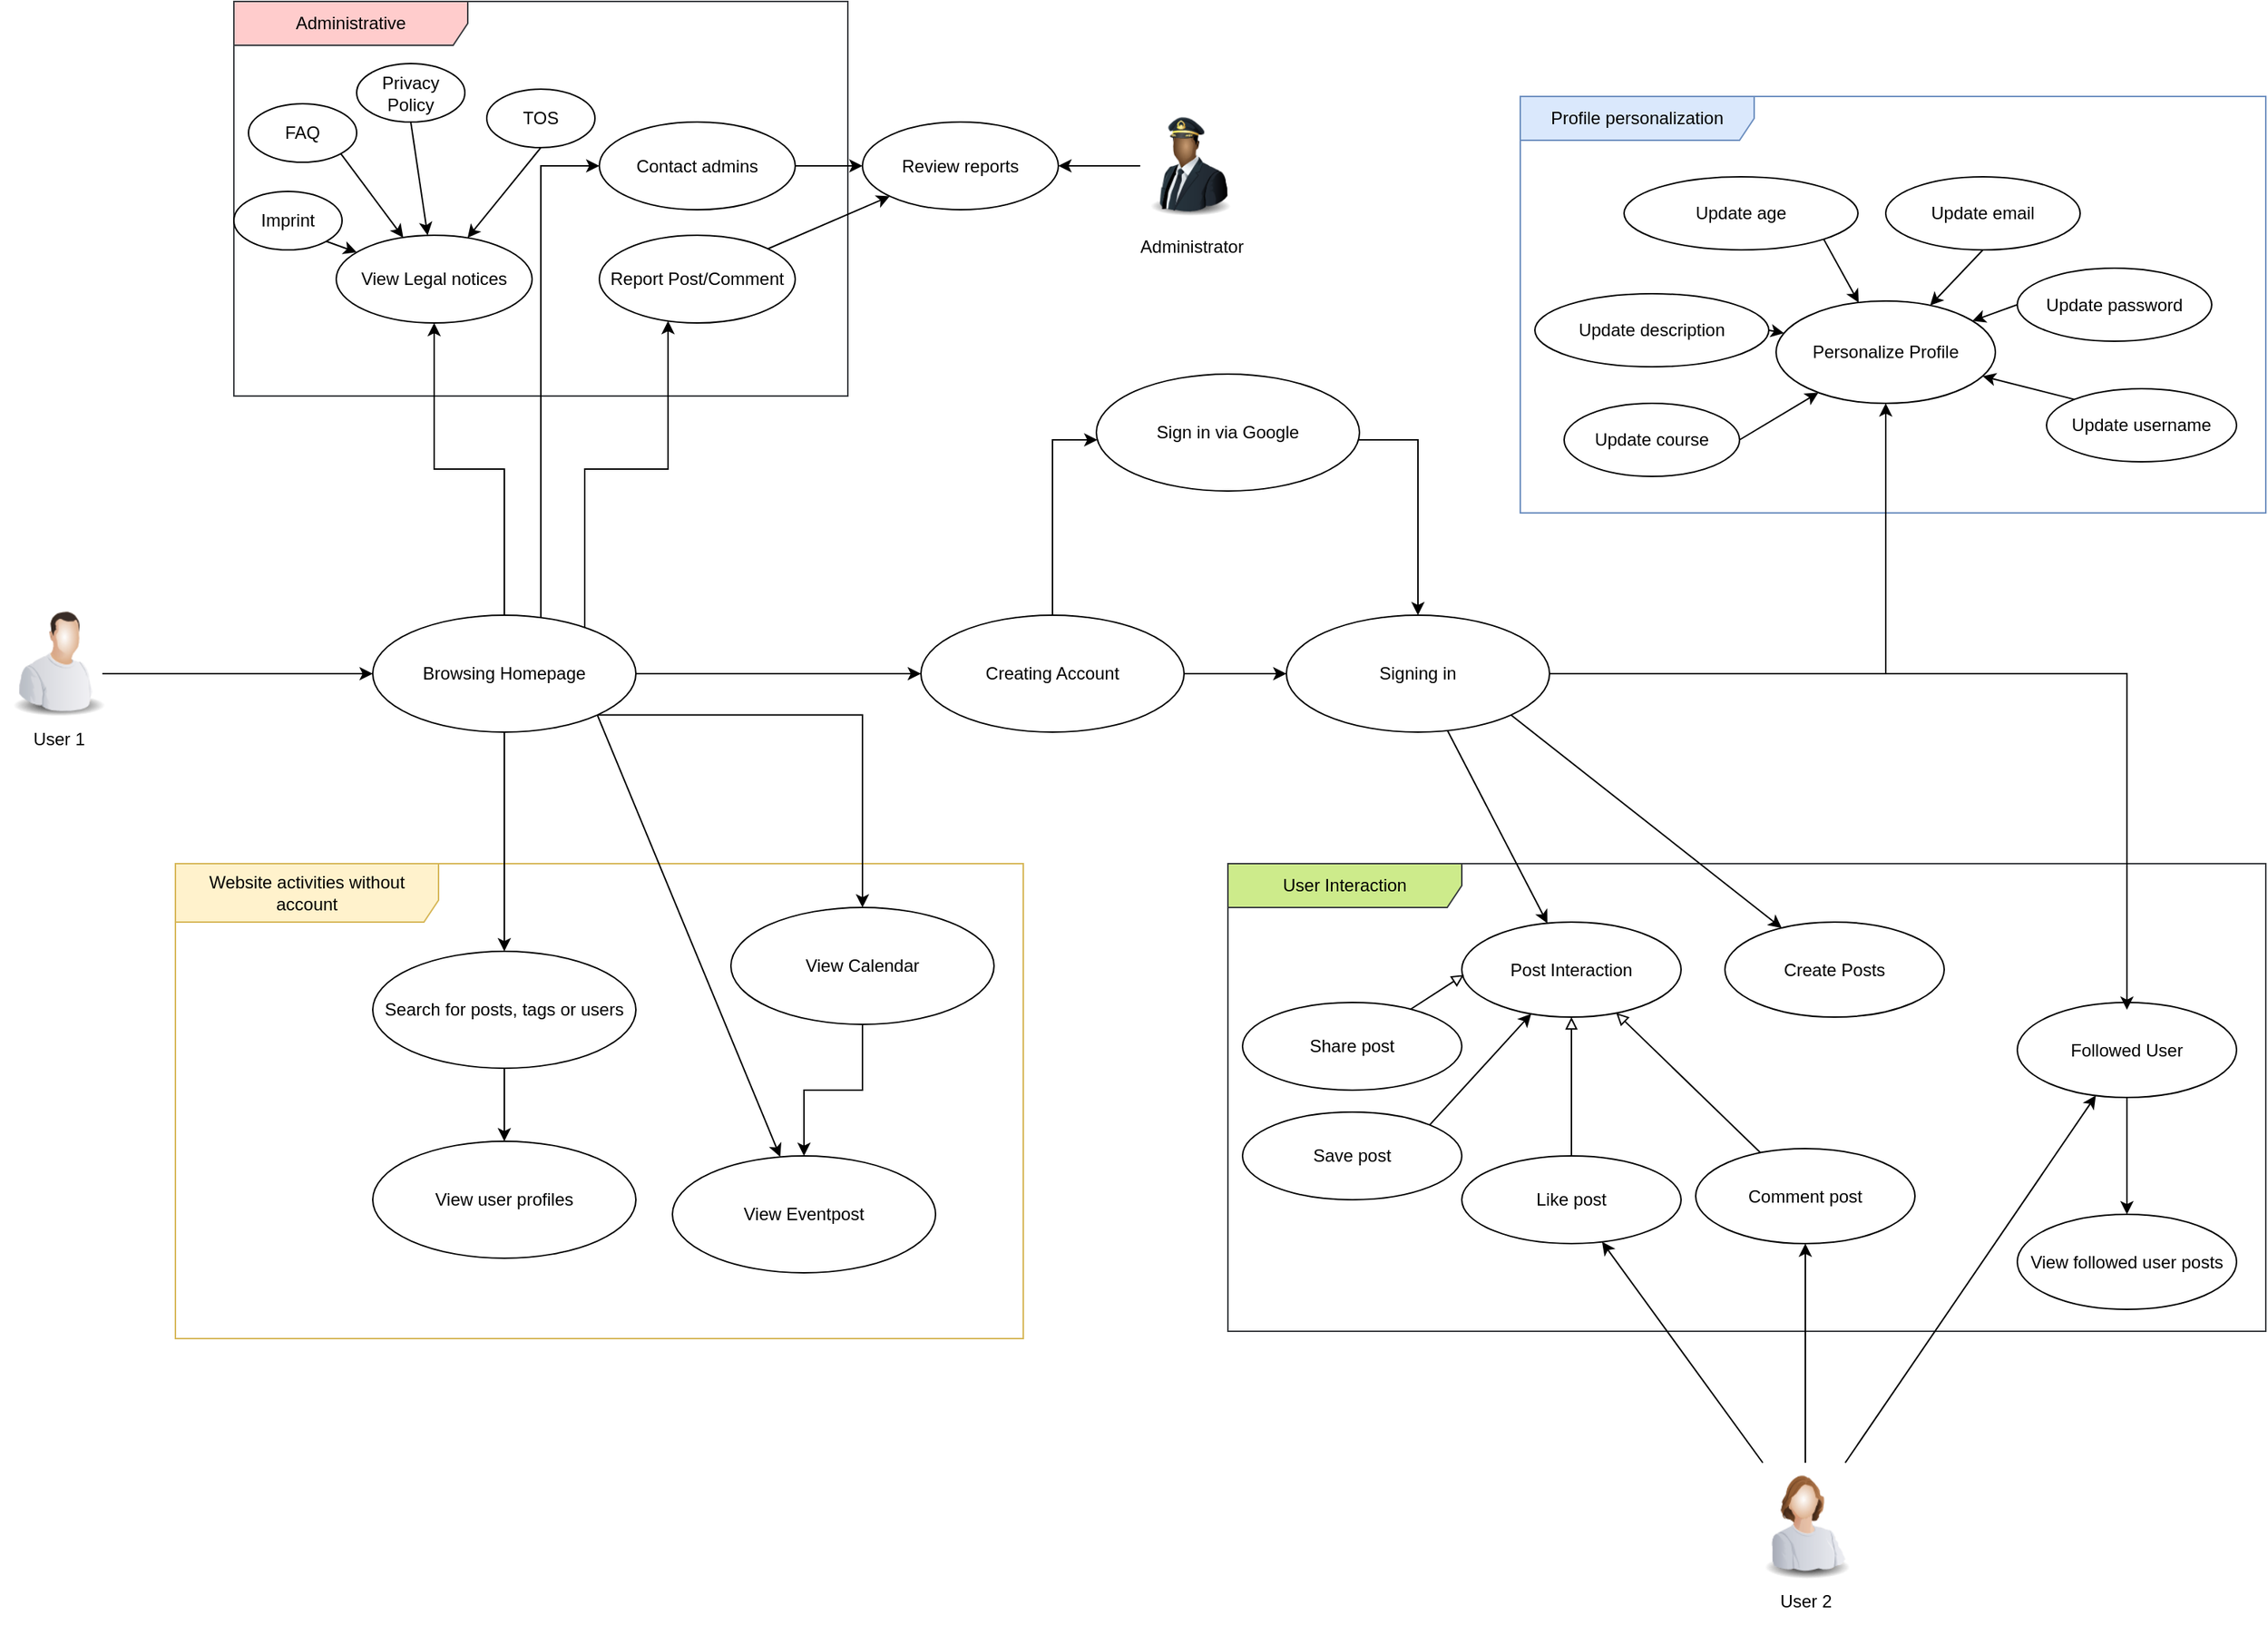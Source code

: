 <mxfile version="24.3.0" type="github">
  <diagram name="Page-1" id="b5b7bab2-c9e2-2cf4-8b2a-24fd1a2a6d21">
    <mxGraphModel dx="1500" dy="756" grid="1" gridSize="10" guides="1" tooltips="1" connect="1" arrows="1" fold="1" page="1" pageScale="1" pageWidth="827" pageHeight="1169" background="none" math="0" shadow="0">
      <root>
        <mxCell id="0" />
        <mxCell id="1" parent="0" />
        <mxCell id="S4oMsLOUBPp5cabsK6kD-1" value="Profile personalization" style="shape=umlFrame;whiteSpace=wrap;html=1;pointerEvents=0;recursiveResize=0;container=1;collapsible=0;width=160;fillColor=#dae8fc;strokeColor=#6c8ebf;swimlaneFillColor=default;" parent="1" vertex="1">
          <mxGeometry x="1090" y="75" width="510" height="285" as="geometry" />
        </mxCell>
        <mxCell id="tdL7MuwWpXiRJfkOsP9C-60" style="rounded=0;orthogonalLoop=1;jettySize=auto;html=1;exitX=0;exitY=0;exitDx=0;exitDy=0;" parent="S4oMsLOUBPp5cabsK6kD-1" source="S4oMsLOUBPp5cabsK6kD-24" target="S4oMsLOUBPp5cabsK6kD-22" edge="1">
          <mxGeometry relative="1" as="geometry" />
        </mxCell>
        <mxCell id="S4oMsLOUBPp5cabsK6kD-24" value="Update username" style="ellipse;whiteSpace=wrap;html=1;" parent="S4oMsLOUBPp5cabsK6kD-1" vertex="1">
          <mxGeometry x="360" y="200" width="130" height="50" as="geometry" />
        </mxCell>
        <mxCell id="tdL7MuwWpXiRJfkOsP9C-55" style="rounded=0;orthogonalLoop=1;jettySize=auto;html=1;exitX=1;exitY=0.5;exitDx=0;exitDy=0;" parent="S4oMsLOUBPp5cabsK6kD-1" source="S4oMsLOUBPp5cabsK6kD-21" target="S4oMsLOUBPp5cabsK6kD-22" edge="1">
          <mxGeometry relative="1" as="geometry" />
        </mxCell>
        <mxCell id="S4oMsLOUBPp5cabsK6kD-21" value="Update course" style="ellipse;whiteSpace=wrap;html=1;" parent="S4oMsLOUBPp5cabsK6kD-1" vertex="1">
          <mxGeometry x="30" y="210" width="120" height="50" as="geometry" />
        </mxCell>
        <mxCell id="tdL7MuwWpXiRJfkOsP9C-56" style="rounded=0;orthogonalLoop=1;jettySize=auto;html=1;exitX=1;exitY=0.5;exitDx=0;exitDy=0;" parent="S4oMsLOUBPp5cabsK6kD-1" source="S4oMsLOUBPp5cabsK6kD-27" target="S4oMsLOUBPp5cabsK6kD-22" edge="1">
          <mxGeometry relative="1" as="geometry" />
        </mxCell>
        <mxCell id="S4oMsLOUBPp5cabsK6kD-27" value="Update description" style="ellipse;whiteSpace=wrap;html=1;" parent="S4oMsLOUBPp5cabsK6kD-1" vertex="1">
          <mxGeometry x="10" y="135" width="160" height="50" as="geometry" />
        </mxCell>
        <mxCell id="S4oMsLOUBPp5cabsK6kD-22" value="Personalize Profile" style="ellipse;whiteSpace=wrap;html=1;" parent="S4oMsLOUBPp5cabsK6kD-1" vertex="1">
          <mxGeometry x="175" y="140" width="150" height="70" as="geometry" />
        </mxCell>
        <mxCell id="tdL7MuwWpXiRJfkOsP9C-58" style="rounded=0;orthogonalLoop=1;jettySize=auto;html=1;exitX=0.5;exitY=1;exitDx=0;exitDy=0;" parent="S4oMsLOUBPp5cabsK6kD-1" source="S4oMsLOUBPp5cabsK6kD-32" target="S4oMsLOUBPp5cabsK6kD-22" edge="1">
          <mxGeometry relative="1" as="geometry" />
        </mxCell>
        <mxCell id="S4oMsLOUBPp5cabsK6kD-32" value="Update email" style="ellipse;whiteSpace=wrap;html=1;" parent="S4oMsLOUBPp5cabsK6kD-1" vertex="1">
          <mxGeometry x="250" y="55" width="133" height="50" as="geometry" />
        </mxCell>
        <mxCell id="tdL7MuwWpXiRJfkOsP9C-57" style="rounded=0;orthogonalLoop=1;jettySize=auto;html=1;exitX=1;exitY=1;exitDx=0;exitDy=0;" parent="S4oMsLOUBPp5cabsK6kD-1" source="tdL7MuwWpXiRJfkOsP9C-53" target="S4oMsLOUBPp5cabsK6kD-22" edge="1">
          <mxGeometry relative="1" as="geometry" />
        </mxCell>
        <mxCell id="tdL7MuwWpXiRJfkOsP9C-53" value="Update age" style="ellipse;whiteSpace=wrap;html=1;" parent="S4oMsLOUBPp5cabsK6kD-1" vertex="1">
          <mxGeometry x="71" y="55" width="160" height="50" as="geometry" />
        </mxCell>
        <mxCell id="tdL7MuwWpXiRJfkOsP9C-59" style="rounded=0;orthogonalLoop=1;jettySize=auto;html=1;exitX=0;exitY=0.5;exitDx=0;exitDy=0;" parent="S4oMsLOUBPp5cabsK6kD-1" source="tdL7MuwWpXiRJfkOsP9C-54" target="S4oMsLOUBPp5cabsK6kD-22" edge="1">
          <mxGeometry relative="1" as="geometry" />
        </mxCell>
        <mxCell id="tdL7MuwWpXiRJfkOsP9C-54" value="Update password" style="ellipse;whiteSpace=wrap;html=1;" parent="S4oMsLOUBPp5cabsK6kD-1" vertex="1">
          <mxGeometry x="340" y="117.5" width="133" height="50" as="geometry" />
        </mxCell>
        <mxCell id="S4oMsLOUBPp5cabsK6kD-2" value="User Interaction" style="shape=umlFrame;whiteSpace=wrap;html=1;pointerEvents=0;recursiveResize=0;container=1;collapsible=0;width=160;fillColor=#cdeb8b;strokeColor=#36393d;swimlaneFillColor=default;" parent="1" vertex="1">
          <mxGeometry x="890" y="600" width="710" height="320" as="geometry" />
        </mxCell>
        <mxCell id="tdL7MuwWpXiRJfkOsP9C-71" style="edgeStyle=orthogonalEdgeStyle;rounded=0;orthogonalLoop=1;jettySize=auto;html=1;exitX=0.5;exitY=1;exitDx=0;exitDy=0;" parent="S4oMsLOUBPp5cabsK6kD-2" source="S4oMsLOUBPp5cabsK6kD-43" target="tdL7MuwWpXiRJfkOsP9C-69" edge="1">
          <mxGeometry relative="1" as="geometry" />
        </mxCell>
        <mxCell id="S4oMsLOUBPp5cabsK6kD-43" value="Followed User" style="ellipse;whiteSpace=wrap;html=1;" parent="S4oMsLOUBPp5cabsK6kD-2" vertex="1">
          <mxGeometry x="540" y="95" width="150" height="65" as="geometry" />
        </mxCell>
        <mxCell id="S4oMsLOUBPp5cabsK6kD-47" value="Post Interaction" style="ellipse;whiteSpace=wrap;html=1;" parent="S4oMsLOUBPp5cabsK6kD-2" vertex="1">
          <mxGeometry x="160" y="40" width="150" height="65" as="geometry" />
        </mxCell>
        <mxCell id="S4oMsLOUBPp5cabsK6kD-50" style="rounded=0;orthogonalLoop=1;jettySize=auto;html=1;endArrow=block;endFill=0;" parent="S4oMsLOUBPp5cabsK6kD-2" source="S4oMsLOUBPp5cabsK6kD-49" target="S4oMsLOUBPp5cabsK6kD-47" edge="1">
          <mxGeometry relative="1" as="geometry" />
        </mxCell>
        <mxCell id="S4oMsLOUBPp5cabsK6kD-49" value="Comment post" style="ellipse;whiteSpace=wrap;html=1;" parent="S4oMsLOUBPp5cabsK6kD-2" vertex="1">
          <mxGeometry x="320" y="195" width="150" height="65" as="geometry" />
        </mxCell>
        <mxCell id="S4oMsLOUBPp5cabsK6kD-55" style="edgeStyle=orthogonalEdgeStyle;rounded=0;orthogonalLoop=1;jettySize=auto;html=1;exitX=0.5;exitY=0;exitDx=0;exitDy=0;entryX=0.5;entryY=1;entryDx=0;entryDy=0;endArrow=block;endFill=0;" parent="S4oMsLOUBPp5cabsK6kD-2" source="S4oMsLOUBPp5cabsK6kD-54" target="S4oMsLOUBPp5cabsK6kD-47" edge="1">
          <mxGeometry relative="1" as="geometry" />
        </mxCell>
        <mxCell id="S4oMsLOUBPp5cabsK6kD-54" value="Like post" style="ellipse;whiteSpace=wrap;html=1;" parent="S4oMsLOUBPp5cabsK6kD-2" vertex="1">
          <mxGeometry x="160" y="200" width="150" height="60" as="geometry" />
        </mxCell>
        <mxCell id="S4oMsLOUBPp5cabsK6kD-56" value="Share post" style="ellipse;whiteSpace=wrap;html=1;" parent="S4oMsLOUBPp5cabsK6kD-2" vertex="1">
          <mxGeometry x="10" y="95" width="150" height="60" as="geometry" />
        </mxCell>
        <mxCell id="S4oMsLOUBPp5cabsK6kD-57" style="rounded=0;orthogonalLoop=1;jettySize=auto;html=1;entryX=0.01;entryY=0.555;entryDx=0;entryDy=0;entryPerimeter=0;endArrow=block;endFill=0;" parent="S4oMsLOUBPp5cabsK6kD-2" source="S4oMsLOUBPp5cabsK6kD-56" target="S4oMsLOUBPp5cabsK6kD-47" edge="1">
          <mxGeometry relative="1" as="geometry" />
        </mxCell>
        <mxCell id="tdL7MuwWpXiRJfkOsP9C-64" style="rounded=0;orthogonalLoop=1;jettySize=auto;html=1;exitX=1;exitY=0;exitDx=0;exitDy=0;" parent="S4oMsLOUBPp5cabsK6kD-2" source="tdL7MuwWpXiRJfkOsP9C-63" target="S4oMsLOUBPp5cabsK6kD-47" edge="1">
          <mxGeometry relative="1" as="geometry" />
        </mxCell>
        <mxCell id="tdL7MuwWpXiRJfkOsP9C-63" value="Save post" style="ellipse;whiteSpace=wrap;html=1;" parent="S4oMsLOUBPp5cabsK6kD-2" vertex="1">
          <mxGeometry x="10" y="170" width="150" height="60" as="geometry" />
        </mxCell>
        <mxCell id="tdL7MuwWpXiRJfkOsP9C-67" value="Create Posts" style="ellipse;whiteSpace=wrap;html=1;" parent="S4oMsLOUBPp5cabsK6kD-2" vertex="1">
          <mxGeometry x="340" y="40" width="150" height="65" as="geometry" />
        </mxCell>
        <mxCell id="tdL7MuwWpXiRJfkOsP9C-69" value="View followed user posts" style="ellipse;whiteSpace=wrap;html=1;" parent="S4oMsLOUBPp5cabsK6kD-2" vertex="1">
          <mxGeometry x="540" y="240" width="150" height="65" as="geometry" />
        </mxCell>
        <mxCell id="S4oMsLOUBPp5cabsK6kD-3" value="Administrative" style="shape=umlFrame;whiteSpace=wrap;html=1;pointerEvents=0;recursiveResize=0;container=1;collapsible=0;width=160;fillColor=#ffcccc;strokeColor=#36393d;swimlaneFillColor=default;gradientColor=none;" parent="1" vertex="1">
          <mxGeometry x="210" y="10" width="420" height="270" as="geometry" />
        </mxCell>
        <mxCell id="tdL7MuwWpXiRJfkOsP9C-51" style="rounded=0;orthogonalLoop=1;jettySize=auto;html=1;exitX=1;exitY=1;exitDx=0;exitDy=0;" parent="S4oMsLOUBPp5cabsK6kD-3" source="S4oMsLOUBPp5cabsK6kD-59" target="S4oMsLOUBPp5cabsK6kD-61" edge="1">
          <mxGeometry relative="1" as="geometry" />
        </mxCell>
        <mxCell id="S4oMsLOUBPp5cabsK6kD-59" value="FAQ" style="ellipse;whiteSpace=wrap;html=1;" parent="S4oMsLOUBPp5cabsK6kD-3" vertex="1">
          <mxGeometry x="10" y="70" width="74" height="40" as="geometry" />
        </mxCell>
        <mxCell id="S4oMsLOUBPp5cabsK6kD-61" value="View Legal notices " style="ellipse;whiteSpace=wrap;html=1;" parent="S4oMsLOUBPp5cabsK6kD-3" vertex="1">
          <mxGeometry x="70" y="160" width="134" height="60" as="geometry" />
        </mxCell>
        <mxCell id="tdL7MuwWpXiRJfkOsP9C-50" style="rounded=0;orthogonalLoop=1;jettySize=auto;html=1;exitX=0.5;exitY=1;exitDx=0;exitDy=0;" parent="S4oMsLOUBPp5cabsK6kD-3" source="tdL7MuwWpXiRJfkOsP9C-21" target="S4oMsLOUBPp5cabsK6kD-61" edge="1">
          <mxGeometry relative="1" as="geometry" />
        </mxCell>
        <mxCell id="tdL7MuwWpXiRJfkOsP9C-21" value="Privacy Policy" style="ellipse;whiteSpace=wrap;html=1;" parent="S4oMsLOUBPp5cabsK6kD-3" vertex="1">
          <mxGeometry x="84" y="42.5" width="74" height="40" as="geometry" />
        </mxCell>
        <mxCell id="tdL7MuwWpXiRJfkOsP9C-49" style="rounded=0;orthogonalLoop=1;jettySize=auto;html=1;exitX=0.5;exitY=1;exitDx=0;exitDy=0;" parent="S4oMsLOUBPp5cabsK6kD-3" source="tdL7MuwWpXiRJfkOsP9C-26" target="S4oMsLOUBPp5cabsK6kD-61" edge="1">
          <mxGeometry relative="1" as="geometry" />
        </mxCell>
        <mxCell id="tdL7MuwWpXiRJfkOsP9C-26" value="TOS" style="ellipse;whiteSpace=wrap;html=1;" parent="S4oMsLOUBPp5cabsK6kD-3" vertex="1">
          <mxGeometry x="173" y="60" width="74" height="40" as="geometry" />
        </mxCell>
        <mxCell id="tdL7MuwWpXiRJfkOsP9C-52" style="rounded=0;orthogonalLoop=1;jettySize=auto;html=1;exitX=1;exitY=1;exitDx=0;exitDy=0;" parent="S4oMsLOUBPp5cabsK6kD-3" source="tdL7MuwWpXiRJfkOsP9C-27" target="S4oMsLOUBPp5cabsK6kD-61" edge="1">
          <mxGeometry relative="1" as="geometry" />
        </mxCell>
        <mxCell id="tdL7MuwWpXiRJfkOsP9C-27" value="Imprint" style="ellipse;whiteSpace=wrap;html=1;" parent="S4oMsLOUBPp5cabsK6kD-3" vertex="1">
          <mxGeometry y="130" width="74" height="40" as="geometry" />
        </mxCell>
        <mxCell id="tdL7MuwWpXiRJfkOsP9C-28" style="edgeStyle=orthogonalEdgeStyle;rounded=0;orthogonalLoop=1;jettySize=auto;html=1;exitX=0.5;exitY=1;exitDx=0;exitDy=0;" parent="S4oMsLOUBPp5cabsK6kD-3" source="S4oMsLOUBPp5cabsK6kD-59" target="S4oMsLOUBPp5cabsK6kD-59" edge="1">
          <mxGeometry relative="1" as="geometry" />
        </mxCell>
        <mxCell id="tdL7MuwWpXiRJfkOsP9C-35" value="Contact admins" style="ellipse;whiteSpace=wrap;html=1;" parent="S4oMsLOUBPp5cabsK6kD-3" vertex="1">
          <mxGeometry x="250" y="82.5" width="134" height="60" as="geometry" />
        </mxCell>
        <mxCell id="tdL7MuwWpXiRJfkOsP9C-36" value="Report Post/Comment" style="ellipse;whiteSpace=wrap;html=1;" parent="S4oMsLOUBPp5cabsK6kD-3" vertex="1">
          <mxGeometry x="250" y="160" width="134" height="60" as="geometry" />
        </mxCell>
        <mxCell id="S4oMsLOUBPp5cabsK6kD-8" value="Website activities without account" style="shape=umlFrame;whiteSpace=wrap;html=1;pointerEvents=0;recursiveResize=0;container=1;collapsible=0;width=180;fillColor=#fff2cc;strokeColor=#d6b656;height=40;swimlaneFillColor=default;" parent="1" vertex="1">
          <mxGeometry x="170" y="600" width="580" height="325" as="geometry" />
        </mxCell>
        <mxCell id="tdL7MuwWpXiRJfkOsP9C-17" style="edgeStyle=orthogonalEdgeStyle;rounded=0;orthogonalLoop=1;jettySize=auto;html=1;" parent="S4oMsLOUBPp5cabsK6kD-8" source="tdL7MuwWpXiRJfkOsP9C-11" target="tdL7MuwWpXiRJfkOsP9C-13" edge="1">
          <mxGeometry relative="1" as="geometry" />
        </mxCell>
        <mxCell id="tdL7MuwWpXiRJfkOsP9C-11" value="Search for posts, tags or users" style="ellipse;whiteSpace=wrap;html=1;" parent="S4oMsLOUBPp5cabsK6kD-8" vertex="1">
          <mxGeometry x="135" y="60" width="180" height="80" as="geometry" />
        </mxCell>
        <mxCell id="tdL7MuwWpXiRJfkOsP9C-13" value="View user profiles" style="ellipse;whiteSpace=wrap;html=1;" parent="S4oMsLOUBPp5cabsK6kD-8" vertex="1">
          <mxGeometry x="135" y="190" width="180" height="80" as="geometry" />
        </mxCell>
        <mxCell id="tdL7MuwWpXiRJfkOsP9C-14" value="View Eventpost" style="ellipse;whiteSpace=wrap;html=1;" parent="S4oMsLOUBPp5cabsK6kD-8" vertex="1">
          <mxGeometry x="340" y="200" width="180" height="80" as="geometry" />
        </mxCell>
        <mxCell id="tdL7MuwWpXiRJfkOsP9C-20" style="edgeStyle=orthogonalEdgeStyle;rounded=0;orthogonalLoop=1;jettySize=auto;html=1;" parent="S4oMsLOUBPp5cabsK6kD-8" source="tdL7MuwWpXiRJfkOsP9C-15" target="tdL7MuwWpXiRJfkOsP9C-14" edge="1">
          <mxGeometry relative="1" as="geometry" />
        </mxCell>
        <mxCell id="tdL7MuwWpXiRJfkOsP9C-15" value="View Calendar" style="ellipse;whiteSpace=wrap;html=1;" parent="S4oMsLOUBPp5cabsK6kD-8" vertex="1">
          <mxGeometry x="380" y="30" width="180" height="80" as="geometry" />
        </mxCell>
        <mxCell id="tdL7MuwWpXiRJfkOsP9C-8" style="edgeStyle=orthogonalEdgeStyle;rounded=0;orthogonalLoop=1;jettySize=auto;html=1;exitX=1;exitY=0.5;exitDx=0;exitDy=0;" parent="1" source="S4oMsLOUBPp5cabsK6kD-14" target="S4oMsLOUBPp5cabsK6kD-16" edge="1">
          <mxGeometry relative="1" as="geometry" />
        </mxCell>
        <mxCell id="tdL7MuwWpXiRJfkOsP9C-12" style="edgeStyle=orthogonalEdgeStyle;rounded=0;orthogonalLoop=1;jettySize=auto;html=1;exitX=0.5;exitY=1;exitDx=0;exitDy=0;" parent="1" source="S4oMsLOUBPp5cabsK6kD-14" target="tdL7MuwWpXiRJfkOsP9C-11" edge="1">
          <mxGeometry relative="1" as="geometry" />
        </mxCell>
        <mxCell id="tdL7MuwWpXiRJfkOsP9C-18" style="edgeStyle=orthogonalEdgeStyle;rounded=0;orthogonalLoop=1;jettySize=auto;html=1;exitX=1;exitY=1;exitDx=0;exitDy=0;" parent="1" source="S4oMsLOUBPp5cabsK6kD-14" target="tdL7MuwWpXiRJfkOsP9C-15" edge="1">
          <mxGeometry relative="1" as="geometry" />
        </mxCell>
        <mxCell id="tdL7MuwWpXiRJfkOsP9C-19" style="rounded=0;orthogonalLoop=1;jettySize=auto;html=1;exitX=1;exitY=1;exitDx=0;exitDy=0;" parent="1" source="S4oMsLOUBPp5cabsK6kD-14" target="tdL7MuwWpXiRJfkOsP9C-14" edge="1">
          <mxGeometry relative="1" as="geometry" />
        </mxCell>
        <mxCell id="tdL7MuwWpXiRJfkOsP9C-43" style="edgeStyle=orthogonalEdgeStyle;rounded=0;orthogonalLoop=1;jettySize=auto;html=1;entryX=0;entryY=0.5;entryDx=0;entryDy=0;" parent="1" source="S4oMsLOUBPp5cabsK6kD-14" target="tdL7MuwWpXiRJfkOsP9C-35" edge="1">
          <mxGeometry relative="1" as="geometry">
            <Array as="points">
              <mxPoint x="420" y="122" />
            </Array>
          </mxGeometry>
        </mxCell>
        <mxCell id="tdL7MuwWpXiRJfkOsP9C-44" style="edgeStyle=orthogonalEdgeStyle;rounded=0;orthogonalLoop=1;jettySize=auto;html=1;" parent="1" source="S4oMsLOUBPp5cabsK6kD-14" target="tdL7MuwWpXiRJfkOsP9C-36" edge="1">
          <mxGeometry relative="1" as="geometry">
            <Array as="points">
              <mxPoint x="450" y="330" />
              <mxPoint x="507" y="330" />
            </Array>
          </mxGeometry>
        </mxCell>
        <mxCell id="tdL7MuwWpXiRJfkOsP9C-45" style="edgeStyle=orthogonalEdgeStyle;rounded=0;orthogonalLoop=1;jettySize=auto;html=1;" parent="1" source="S4oMsLOUBPp5cabsK6kD-14" target="S4oMsLOUBPp5cabsK6kD-61" edge="1">
          <mxGeometry relative="1" as="geometry" />
        </mxCell>
        <mxCell id="S4oMsLOUBPp5cabsK6kD-14" value="Browsing Homepage" style="ellipse;whiteSpace=wrap;html=1;" parent="1" vertex="1">
          <mxGeometry x="305" y="430" width="180" height="80" as="geometry" />
        </mxCell>
        <mxCell id="S4oMsLOUBPp5cabsK6kD-15" value="" style="endArrow=classic;html=1;rounded=0;" parent="1" target="S4oMsLOUBPp5cabsK6kD-14" edge="1">
          <mxGeometry width="50" height="50" relative="1" as="geometry">
            <mxPoint x="120" y="470" as="sourcePoint" />
            <mxPoint x="270" y="470" as="targetPoint" />
          </mxGeometry>
        </mxCell>
        <mxCell id="tdL7MuwWpXiRJfkOsP9C-46" style="edgeStyle=orthogonalEdgeStyle;rounded=0;orthogonalLoop=1;jettySize=auto;html=1;" parent="1" source="S4oMsLOUBPp5cabsK6kD-16" target="tdL7MuwWpXiRJfkOsP9C-38" edge="1">
          <mxGeometry relative="1" as="geometry">
            <Array as="points">
              <mxPoint x="770" y="310" />
            </Array>
          </mxGeometry>
        </mxCell>
        <mxCell id="tdL7MuwWpXiRJfkOsP9C-47" style="edgeStyle=orthogonalEdgeStyle;rounded=0;orthogonalLoop=1;jettySize=auto;html=1;" parent="1" source="S4oMsLOUBPp5cabsK6kD-16" target="tdL7MuwWpXiRJfkOsP9C-37" edge="1">
          <mxGeometry relative="1" as="geometry" />
        </mxCell>
        <mxCell id="S4oMsLOUBPp5cabsK6kD-16" value="Creating Account" style="ellipse;whiteSpace=wrap;html=1;" parent="1" vertex="1">
          <mxGeometry x="680" y="430" width="180" height="80" as="geometry" />
        </mxCell>
        <mxCell id="tdL7MuwWpXiRJfkOsP9C-1" value="" style="image;html=1;image=img/lib/clip_art/people/Worker_Man_128x128.png" parent="1" vertex="1">
          <mxGeometry x="50" y="420" width="80" height="80" as="geometry" />
        </mxCell>
        <mxCell id="tdL7MuwWpXiRJfkOsP9C-2" value="User 1" style="text;html=1;align=center;verticalAlign=middle;resizable=0;points=[];autosize=1;strokeColor=none;fillColor=none;" parent="1" vertex="1">
          <mxGeometry x="60" y="500" width="60" height="30" as="geometry" />
        </mxCell>
        <mxCell id="tdL7MuwWpXiRJfkOsP9C-65" style="rounded=0;orthogonalLoop=1;jettySize=auto;html=1;" parent="1" source="tdL7MuwWpXiRJfkOsP9C-3" target="S4oMsLOUBPp5cabsK6kD-54" edge="1">
          <mxGeometry relative="1" as="geometry" />
        </mxCell>
        <mxCell id="tdL7MuwWpXiRJfkOsP9C-66" style="edgeStyle=orthogonalEdgeStyle;rounded=0;orthogonalLoop=1;jettySize=auto;html=1;" parent="1" source="tdL7MuwWpXiRJfkOsP9C-3" target="S4oMsLOUBPp5cabsK6kD-49" edge="1">
          <mxGeometry relative="1" as="geometry" />
        </mxCell>
        <mxCell id="tdL7MuwWpXiRJfkOsP9C-70" style="rounded=0;orthogonalLoop=1;jettySize=auto;html=1;" parent="1" source="tdL7MuwWpXiRJfkOsP9C-3" target="S4oMsLOUBPp5cabsK6kD-43" edge="1">
          <mxGeometry relative="1" as="geometry" />
        </mxCell>
        <mxCell id="tdL7MuwWpXiRJfkOsP9C-3" value="" style="image;html=1;image=img/lib/clip_art/people/Worker_Woman_128x128.png" parent="1" vertex="1">
          <mxGeometry x="1245" y="1010" width="80" height="80" as="geometry" />
        </mxCell>
        <mxCell id="tdL7MuwWpXiRJfkOsP9C-4" value="User 2" style="text;html=1;align=center;verticalAlign=middle;resizable=0;points=[];autosize=1;strokeColor=none;fillColor=none;" parent="1" vertex="1">
          <mxGeometry x="1255" y="1090" width="60" height="30" as="geometry" />
        </mxCell>
        <mxCell id="tdL7MuwWpXiRJfkOsP9C-40" style="edgeStyle=orthogonalEdgeStyle;rounded=0;orthogonalLoop=1;jettySize=auto;html=1;" parent="1" source="tdL7MuwWpXiRJfkOsP9C-6" target="tdL7MuwWpXiRJfkOsP9C-39" edge="1">
          <mxGeometry relative="1" as="geometry" />
        </mxCell>
        <mxCell id="tdL7MuwWpXiRJfkOsP9C-6" value="" style="image;html=1;image=img/lib/clip_art/people/Pilot_Man_Black_128x128.png;flipH=1;" parent="1" vertex="1">
          <mxGeometry x="830" y="82.5" width="70" height="80" as="geometry" />
        </mxCell>
        <mxCell id="tdL7MuwWpXiRJfkOsP9C-7" value="Administrator" style="text;html=1;align=center;verticalAlign=middle;resizable=0;points=[];autosize=1;strokeColor=none;fillColor=none;" parent="1" vertex="1">
          <mxGeometry x="820" y="162.5" width="90" height="30" as="geometry" />
        </mxCell>
        <mxCell id="tdL7MuwWpXiRJfkOsP9C-61" style="edgeStyle=orthogonalEdgeStyle;rounded=0;orthogonalLoop=1;jettySize=auto;html=1;" parent="1" source="tdL7MuwWpXiRJfkOsP9C-37" target="S4oMsLOUBPp5cabsK6kD-22" edge="1">
          <mxGeometry relative="1" as="geometry" />
        </mxCell>
        <mxCell id="tdL7MuwWpXiRJfkOsP9C-62" style="rounded=0;orthogonalLoop=1;jettySize=auto;html=1;" parent="1" source="tdL7MuwWpXiRJfkOsP9C-37" target="S4oMsLOUBPp5cabsK6kD-47" edge="1">
          <mxGeometry relative="1" as="geometry" />
        </mxCell>
        <mxCell id="tdL7MuwWpXiRJfkOsP9C-68" style="rounded=0;orthogonalLoop=1;jettySize=auto;html=1;exitX=1;exitY=1;exitDx=0;exitDy=0;" parent="1" source="tdL7MuwWpXiRJfkOsP9C-37" target="tdL7MuwWpXiRJfkOsP9C-67" edge="1">
          <mxGeometry relative="1" as="geometry" />
        </mxCell>
        <mxCell id="tdL7MuwWpXiRJfkOsP9C-72" style="rounded=0;orthogonalLoop=1;jettySize=auto;html=1;exitX=1;exitY=0.5;exitDx=0;exitDy=0;entryX=0.5;entryY=0.077;entryDx=0;entryDy=0;entryPerimeter=0;" parent="1" source="tdL7MuwWpXiRJfkOsP9C-37" target="S4oMsLOUBPp5cabsK6kD-43" edge="1">
          <mxGeometry relative="1" as="geometry">
            <Array as="points">
              <mxPoint x="1505" y="470" />
            </Array>
            <mxPoint x="1500" y="700" as="targetPoint" />
          </mxGeometry>
        </mxCell>
        <mxCell id="tdL7MuwWpXiRJfkOsP9C-37" value="Signing in" style="ellipse;whiteSpace=wrap;html=1;" parent="1" vertex="1">
          <mxGeometry x="930" y="430" width="180" height="80" as="geometry" />
        </mxCell>
        <mxCell id="tdL7MuwWpXiRJfkOsP9C-48" style="edgeStyle=orthogonalEdgeStyle;rounded=0;orthogonalLoop=1;jettySize=auto;html=1;" parent="1" source="tdL7MuwWpXiRJfkOsP9C-38" target="tdL7MuwWpXiRJfkOsP9C-37" edge="1">
          <mxGeometry relative="1" as="geometry">
            <Array as="points">
              <mxPoint x="1020" y="310" />
            </Array>
          </mxGeometry>
        </mxCell>
        <mxCell id="tdL7MuwWpXiRJfkOsP9C-38" value="Sign in via Google" style="ellipse;whiteSpace=wrap;html=1;" parent="1" vertex="1">
          <mxGeometry x="800" y="265" width="180" height="80" as="geometry" />
        </mxCell>
        <mxCell id="tdL7MuwWpXiRJfkOsP9C-39" value="Review reports" style="ellipse;whiteSpace=wrap;html=1;" parent="1" vertex="1">
          <mxGeometry x="640" y="92.5" width="134" height="60" as="geometry" />
        </mxCell>
        <mxCell id="tdL7MuwWpXiRJfkOsP9C-41" style="rounded=0;orthogonalLoop=1;jettySize=auto;html=1;" parent="1" source="tdL7MuwWpXiRJfkOsP9C-36" target="tdL7MuwWpXiRJfkOsP9C-39" edge="1">
          <mxGeometry relative="1" as="geometry" />
        </mxCell>
        <mxCell id="tdL7MuwWpXiRJfkOsP9C-42" style="rounded=0;orthogonalLoop=1;jettySize=auto;html=1;" parent="1" source="tdL7MuwWpXiRJfkOsP9C-35" target="tdL7MuwWpXiRJfkOsP9C-39" edge="1">
          <mxGeometry relative="1" as="geometry" />
        </mxCell>
      </root>
    </mxGraphModel>
  </diagram>
</mxfile>
